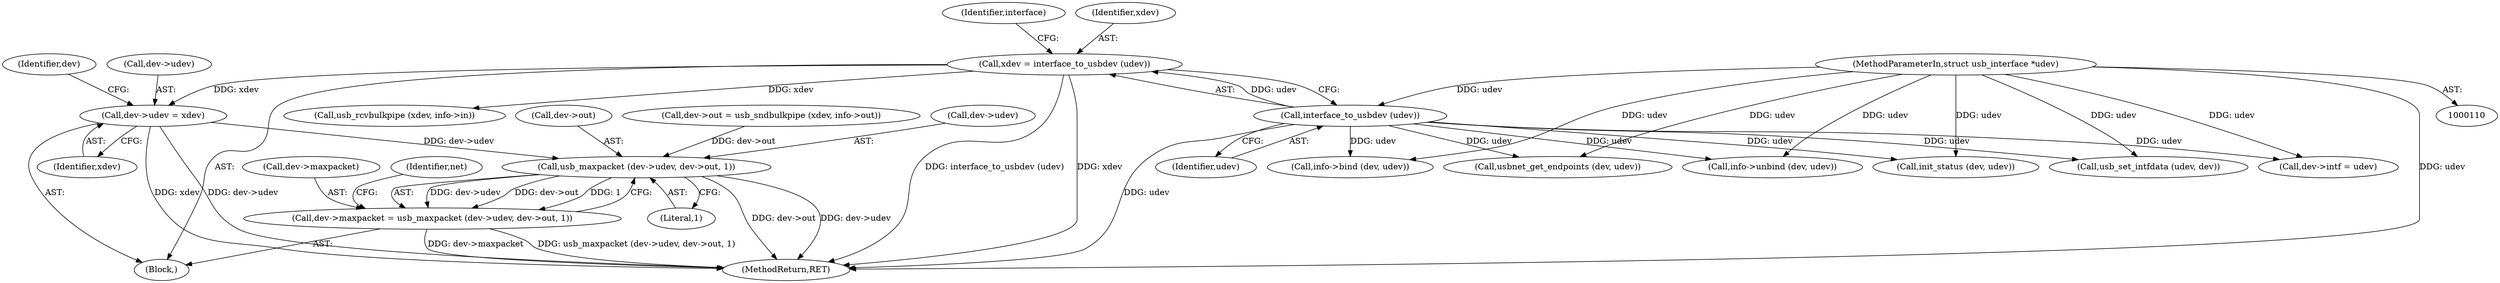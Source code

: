 digraph "0_linux_1666984c8625b3db19a9abc298931d35ab7bc64b@pointer" {
"1000209" [label="(Call,dev->udev = xdev)"];
"1000176" [label="(Call,xdev = interface_to_usbdev (udev))"];
"1000178" [label="(Call,interface_to_usbdev (udev))"];
"1000111" [label="(MethodParameterIn,struct usb_interface *udev)"];
"1000586" [label="(Call,usb_maxpacket (dev->udev, dev->out, 1))"];
"1000582" [label="(Call,dev->maxpacket = usb_maxpacket (dev->udev, dev->out, 1))"];
"1000111" [label="(MethodParameterIn,struct usb_interface *udev)"];
"1000504" [label="(Call,usbnet_get_endpoints (dev, udev))"];
"1000513" [label="(Call,usb_rcvbulkpipe (xdev, info->in))"];
"1000583" [label="(Call,dev->maxpacket)"];
"1000179" [label="(Identifier,udev)"];
"1000587" [label="(Call,dev->udev)"];
"1000590" [label="(Call,dev->out)"];
"1000743" [label="(Call,info->unbind (dev, udev))"];
"1000380" [label="(Call,info->bind (dev, udev))"];
"1000597" [label="(Identifier,net)"];
"1000213" [label="(Identifier,xdev)"];
"1000113" [label="(Block,)"];
"1000178" [label="(Call,interface_to_usbdev (udev))"];
"1000582" [label="(Call,dev->maxpacket = usb_maxpacket (dev->udev, dev->out, 1))"];
"1000176" [label="(Call,xdev = interface_to_usbdev (udev))"];
"1000562" [label="(Call,init_status (dev, udev))"];
"1000216" [label="(Identifier,dev)"];
"1000586" [label="(Call,usb_maxpacket (dev->udev, dev->out, 1))"];
"1000210" [label="(Call,dev->udev)"];
"1000214" [label="(Call,dev->intf = udev)"];
"1000181" [label="(Identifier,interface)"];
"1000177" [label="(Identifier,xdev)"];
"1000209" [label="(Call,dev->udev = xdev)"];
"1000518" [label="(Call,dev->out = usb_sndbulkpipe (xdev, info->out))"];
"1000593" [label="(Literal,1)"];
"1000709" [label="(Call,usb_set_intfdata (udev, dev))"];
"1000762" [label="(MethodReturn,RET)"];
"1000209" -> "1000113"  [label="AST: "];
"1000209" -> "1000213"  [label="CFG: "];
"1000210" -> "1000209"  [label="AST: "];
"1000213" -> "1000209"  [label="AST: "];
"1000216" -> "1000209"  [label="CFG: "];
"1000209" -> "1000762"  [label="DDG: dev->udev"];
"1000209" -> "1000762"  [label="DDG: xdev"];
"1000176" -> "1000209"  [label="DDG: xdev"];
"1000209" -> "1000586"  [label="DDG: dev->udev"];
"1000176" -> "1000113"  [label="AST: "];
"1000176" -> "1000178"  [label="CFG: "];
"1000177" -> "1000176"  [label="AST: "];
"1000178" -> "1000176"  [label="AST: "];
"1000181" -> "1000176"  [label="CFG: "];
"1000176" -> "1000762"  [label="DDG: interface_to_usbdev (udev)"];
"1000176" -> "1000762"  [label="DDG: xdev"];
"1000178" -> "1000176"  [label="DDG: udev"];
"1000176" -> "1000513"  [label="DDG: xdev"];
"1000178" -> "1000179"  [label="CFG: "];
"1000179" -> "1000178"  [label="AST: "];
"1000178" -> "1000762"  [label="DDG: udev"];
"1000111" -> "1000178"  [label="DDG: udev"];
"1000178" -> "1000214"  [label="DDG: udev"];
"1000178" -> "1000380"  [label="DDG: udev"];
"1000178" -> "1000504"  [label="DDG: udev"];
"1000178" -> "1000562"  [label="DDG: udev"];
"1000178" -> "1000709"  [label="DDG: udev"];
"1000178" -> "1000743"  [label="DDG: udev"];
"1000111" -> "1000110"  [label="AST: "];
"1000111" -> "1000762"  [label="DDG: udev"];
"1000111" -> "1000214"  [label="DDG: udev"];
"1000111" -> "1000380"  [label="DDG: udev"];
"1000111" -> "1000504"  [label="DDG: udev"];
"1000111" -> "1000562"  [label="DDG: udev"];
"1000111" -> "1000709"  [label="DDG: udev"];
"1000111" -> "1000743"  [label="DDG: udev"];
"1000586" -> "1000582"  [label="AST: "];
"1000586" -> "1000593"  [label="CFG: "];
"1000587" -> "1000586"  [label="AST: "];
"1000590" -> "1000586"  [label="AST: "];
"1000593" -> "1000586"  [label="AST: "];
"1000582" -> "1000586"  [label="CFG: "];
"1000586" -> "1000762"  [label="DDG: dev->out"];
"1000586" -> "1000762"  [label="DDG: dev->udev"];
"1000586" -> "1000582"  [label="DDG: dev->udev"];
"1000586" -> "1000582"  [label="DDG: dev->out"];
"1000586" -> "1000582"  [label="DDG: 1"];
"1000518" -> "1000586"  [label="DDG: dev->out"];
"1000582" -> "1000113"  [label="AST: "];
"1000583" -> "1000582"  [label="AST: "];
"1000597" -> "1000582"  [label="CFG: "];
"1000582" -> "1000762"  [label="DDG: dev->maxpacket"];
"1000582" -> "1000762"  [label="DDG: usb_maxpacket (dev->udev, dev->out, 1)"];
}
